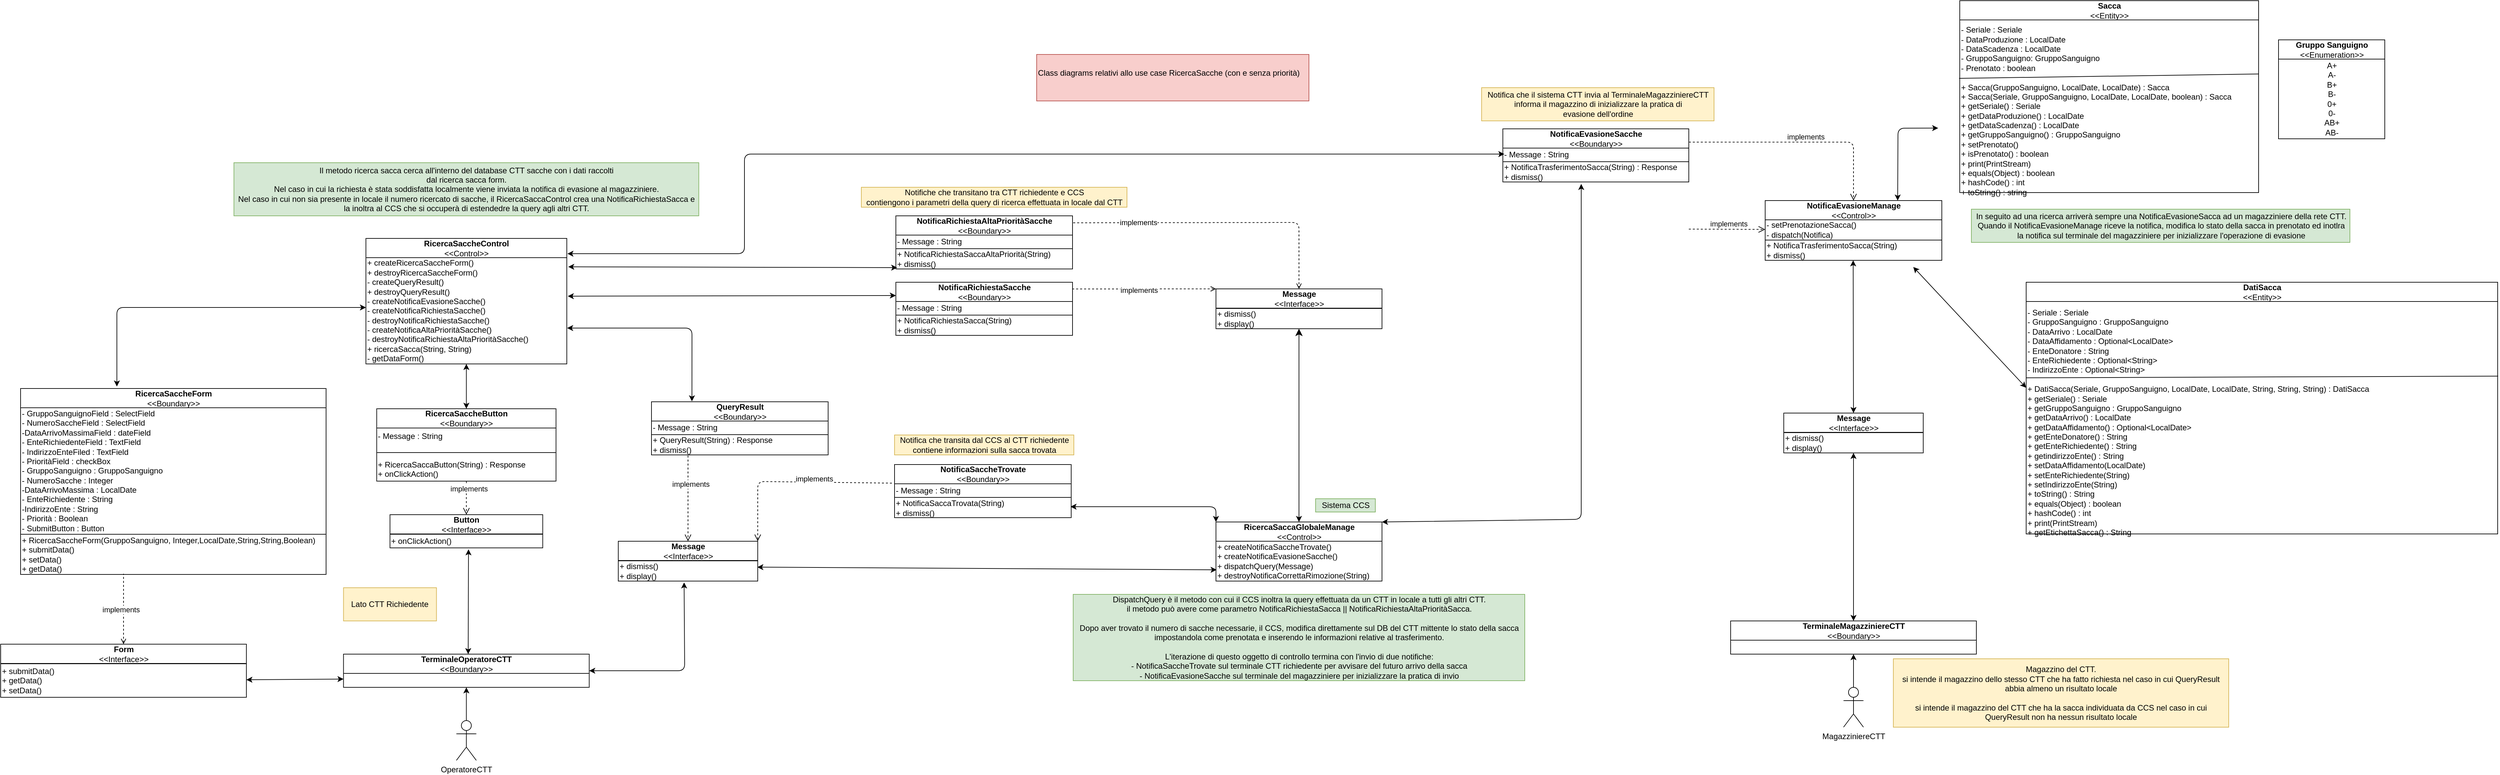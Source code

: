 <mxfile version="14.6.13" type="device"><diagram id="e_dbXlc_lvqXinsL1917" name="Page-1"><mxGraphModel dx="1935" dy="-619" grid="1" gridSize="10" guides="1" tooltips="1" connect="1" arrows="1" fold="1" page="1" pageScale="1" pageWidth="827" pageHeight="1169" math="0" shadow="0"><root><mxCell id="0"/><mxCell id="1" parent="0"/><mxCell id="uByaKe2yQN0I9bb7fZpA-125" value="RicercaSaccheForm&lt;br&gt;&lt;span style=&quot;font-weight: 400&quot;&gt;&amp;lt;&amp;lt;Boundary&amp;gt;&amp;gt;&lt;/span&gt;" style="swimlane;fontStyle=1;align=center;verticalAlign=middle;childLayout=stackLayout;horizontal=1;startSize=29;horizontalStack=0;resizeParent=1;resizeParentMax=0;resizeLast=0;collapsible=0;marginBottom=0;html=1;" parent="1" vertex="1"><mxGeometry x="-190" y="1753" width="460" height="280" as="geometry"/></mxCell><mxCell id="uByaKe2yQN0I9bb7fZpA-126" value="- GruppoSanguignoField : SelectField&lt;span&gt;&lt;br&gt;&lt;/span&gt;- NumeroSaccheField : SelectField&lt;br&gt;&lt;span&gt;-DataArrivoMassimaField : dateField&lt;br&gt;- EnteRichiedenteField : TextField&lt;/span&gt;&lt;br&gt;&lt;div&gt;- IndirizzoEnteFiled : TextField&lt;/div&gt;&lt;div&gt;- PrioritàField : checkBox&lt;/div&gt;&lt;div&gt;&lt;div&gt;- GruppoSanguigno : GruppoSanguigno&lt;/div&gt;&lt;div&gt;- NumeroSacche : Integer&lt;/div&gt;&lt;/div&gt;&lt;div&gt;-DataArrivoMassima : LocalDate&amp;nbsp;&lt;br&gt;&lt;/div&gt;&lt;div&gt;- EnteRichiedente : String&lt;div&gt;-IndirizzoEnte : String&lt;/div&gt;&lt;/div&gt;&lt;div&gt;- Priorità : Boolean&lt;/div&gt;&lt;div&gt;- SubmitButton : Button&lt;/div&gt;" style="text;html=1;align=left;verticalAlign=middle;resizable=0;points=[];autosize=1;" parent="uByaKe2yQN0I9bb7fZpA-125" vertex="1"><mxGeometry y="29" width="460" height="190" as="geometry"/></mxCell><mxCell id="uByaKe2yQN0I9bb7fZpA-127" value="" style="line;strokeWidth=1;fillColor=none;align=left;verticalAlign=middle;spacingTop=-1;spacingLeft=3;spacingRight=3;rotatable=0;labelPosition=right;points=[];portConstraint=eastwest;" parent="uByaKe2yQN0I9bb7fZpA-125" vertex="1"><mxGeometry y="219" width="460" height="1" as="geometry"/></mxCell><mxCell id="uByaKe2yQN0I9bb7fZpA-128" value="&lt;div&gt;+&amp;nbsp;&lt;span style=&quot;text-align: center&quot;&gt;RicercaSaccheForm(GruppoSanguigno, Integer,LocalDate,String,String,Boolean&lt;/span&gt;&lt;span&gt;)&lt;/span&gt;&lt;/div&gt;&lt;div&gt;&lt;span&gt;+ submitData()&lt;/span&gt;&lt;/div&gt;&lt;div&gt;&lt;span&gt;+ setData()&lt;/span&gt;&lt;/div&gt;&lt;div&gt;&lt;span&gt;+ getData()&lt;/span&gt;&lt;/div&gt;" style="text;html=1;align=left;verticalAlign=middle;resizable=0;points=[];autosize=1;" parent="uByaKe2yQN0I9bb7fZpA-125" vertex="1"><mxGeometry y="220" width="460" height="60" as="geometry"/></mxCell><mxCell id="uByaKe2yQN0I9bb7fZpA-129" value="TerminaleOperatoreCTT&lt;br&gt;&lt;span style=&quot;font-weight: 400&quot;&gt;&amp;lt;&amp;lt;Boundary&amp;gt;&amp;gt;&lt;/span&gt;" style="swimlane;fontStyle=1;align=center;verticalAlign=middle;childLayout=stackLayout;horizontal=1;startSize=29;horizontalStack=0;resizeParent=1;resizeParentMax=0;resizeLast=0;collapsible=0;marginBottom=0;html=1;" parent="1" vertex="1"><mxGeometry x="296.25" y="2153" width="370" height="50" as="geometry"/></mxCell><mxCell id="uByaKe2yQN0I9bb7fZpA-130" value="NotificaRichiestaSacche&lt;br&gt;&lt;span style=&quot;font-weight: 400&quot;&gt;&amp;lt;&amp;lt;Boundary&amp;gt;&amp;gt;&lt;/span&gt;" style="swimlane;fontStyle=1;align=center;verticalAlign=middle;childLayout=stackLayout;horizontal=1;startSize=29;horizontalStack=0;resizeParent=1;resizeParentMax=0;resizeLast=0;collapsible=0;marginBottom=0;html=1;" parent="1" vertex="1"><mxGeometry x="1128" y="1593" width="266" height="80" as="geometry"/></mxCell><mxCell id="uByaKe2yQN0I9bb7fZpA-131" value="- Message : String" style="text;html=1;align=left;verticalAlign=middle;resizable=0;points=[];autosize=1;" parent="uByaKe2yQN0I9bb7fZpA-130" vertex="1"><mxGeometry y="29" width="266" height="20" as="geometry"/></mxCell><mxCell id="uByaKe2yQN0I9bb7fZpA-132" value="" style="line;strokeWidth=1;fillColor=none;align=left;verticalAlign=middle;spacingTop=-1;spacingLeft=3;spacingRight=3;rotatable=0;labelPosition=right;points=[];portConstraint=eastwest;" parent="uByaKe2yQN0I9bb7fZpA-130" vertex="1"><mxGeometry y="49" width="266" height="1" as="geometry"/></mxCell><mxCell id="uByaKe2yQN0I9bb7fZpA-133" value="+ NotificaRichiestaSacca(String)&lt;br&gt;+ dismiss()" style="text;html=1;align=left;verticalAlign=middle;resizable=0;points=[];autosize=1;" parent="uByaKe2yQN0I9bb7fZpA-130" vertex="1"><mxGeometry y="50" width="266" height="30" as="geometry"/></mxCell><mxCell id="uByaKe2yQN0I9bb7fZpA-134" style="edgeStyle=orthogonalEdgeStyle;rounded=0;orthogonalLoop=1;jettySize=auto;html=1;entryX=0.5;entryY=1;entryDx=0;entryDy=0;" parent="1" source="uByaKe2yQN0I9bb7fZpA-152" target="uByaKe2yQN0I9bb7fZpA-129" edge="1"><mxGeometry relative="1" as="geometry"><mxPoint x="815.0" y="2052" as="sourcePoint"/><mxPoint x="815" y="2102" as="targetPoint"/></mxGeometry></mxCell><mxCell id="uByaKe2yQN0I9bb7fZpA-136" value="" style="endArrow=classic;html=1;startArrow=classic;startFill=1;" parent="1" edge="1"><mxGeometry width="50" height="50" relative="1" as="geometry"><mxPoint x="330" y="1631" as="sourcePoint"/><mxPoint x="-45" y="1750" as="targetPoint"/><Array as="points"><mxPoint x="-45" y="1631"/></Array></mxGeometry></mxCell><mxCell id="uByaKe2yQN0I9bb7fZpA-137" value="" style="endArrow=classic;startArrow=classic;html=1;entryX=0.514;entryY=1.107;entryDx=0;entryDy=0;entryPerimeter=0;" parent="1" target="uByaKe2yQN0I9bb7fZpA-141" edge="1"><mxGeometry width="50" height="50" relative="1" as="geometry"><mxPoint x="484" y="2153" as="sourcePoint"/><mxPoint x="1180" y="1782" as="targetPoint"/></mxGeometry></mxCell><mxCell id="uByaKe2yQN0I9bb7fZpA-138" value="" style="endArrow=classic;startArrow=classic;html=1;exitX=0;exitY=0.75;exitDx=0;exitDy=0;" parent="1" source="uByaKe2yQN0I9bb7fZpA-129" target="uByaKe2yQN0I9bb7fZpA-144" edge="1"><mxGeometry width="50" height="50" relative="1" as="geometry"><mxPoint x="284" y="2178.41" as="sourcePoint"/><mxPoint x="164" y="2177.41" as="targetPoint"/></mxGeometry></mxCell><mxCell id="uByaKe2yQN0I9bb7fZpA-139" value="Button&lt;br&gt;&lt;span style=&quot;font-weight: 400&quot;&gt;&amp;lt;&amp;lt;Interface&amp;gt;&amp;gt;&lt;/span&gt;" style="swimlane;fontStyle=1;align=center;verticalAlign=middle;childLayout=stackLayout;horizontal=1;startSize=29;horizontalStack=0;resizeParent=1;resizeParentMax=0;resizeLast=0;collapsible=0;marginBottom=0;html=1;" parent="1" vertex="1"><mxGeometry x="366.25" y="1943" width="230" height="50" as="geometry"/></mxCell><mxCell id="uByaKe2yQN0I9bb7fZpA-140" value="" style="line;strokeWidth=1;fillColor=none;align=left;verticalAlign=middle;spacingTop=-1;spacingLeft=3;spacingRight=3;rotatable=0;labelPosition=right;points=[];portConstraint=eastwest;" parent="uByaKe2yQN0I9bb7fZpA-139" vertex="1"><mxGeometry y="29" width="230" height="1" as="geometry"/></mxCell><mxCell id="uByaKe2yQN0I9bb7fZpA-141" value="+ onClickAction()" style="text;html=1;align=left;verticalAlign=middle;resizable=0;points=[];autosize=1;" parent="uByaKe2yQN0I9bb7fZpA-139" vertex="1"><mxGeometry y="30" width="230" height="20" as="geometry"/></mxCell><mxCell id="uByaKe2yQN0I9bb7fZpA-142" value="Form&lt;br&gt;&lt;span style=&quot;font-weight: 400&quot;&gt;&amp;lt;&amp;lt;Interface&amp;gt;&amp;gt;&lt;/span&gt;" style="swimlane;fontStyle=1;align=center;verticalAlign=middle;childLayout=stackLayout;horizontal=1;startSize=29;horizontalStack=0;resizeParent=1;resizeParentMax=0;resizeLast=0;collapsible=0;marginBottom=0;html=1;" parent="1" vertex="1"><mxGeometry x="-220" y="2138" width="370" height="80" as="geometry"/></mxCell><mxCell id="uByaKe2yQN0I9bb7fZpA-143" value="" style="line;strokeWidth=1;fillColor=none;align=left;verticalAlign=middle;spacingTop=-1;spacingLeft=3;spacingRight=3;rotatable=0;labelPosition=right;points=[];portConstraint=eastwest;" parent="uByaKe2yQN0I9bb7fZpA-142" vertex="1"><mxGeometry y="29" width="370" height="1" as="geometry"/></mxCell><mxCell id="uByaKe2yQN0I9bb7fZpA-144" value="+ submitData()&lt;br&gt;+ getData()&lt;br&gt;+ setData()" style="text;html=1;align=left;verticalAlign=middle;resizable=0;points=[];autosize=1;" parent="uByaKe2yQN0I9bb7fZpA-142" vertex="1"><mxGeometry y="30" width="370" height="50" as="geometry"/></mxCell><mxCell id="uByaKe2yQN0I9bb7fZpA-145" value="implements" style="html=1;verticalAlign=bottom;endArrow=none;dashed=1;endSize=8;exitX=0.5;exitY=0;exitDx=0;exitDy=0;endFill=0;startArrow=open;startFill=0;entryX=0.337;entryY=0.983;entryDx=0;entryDy=0;entryPerimeter=0;" parent="1" source="uByaKe2yQN0I9bb7fZpA-142" target="uByaKe2yQN0I9bb7fZpA-128" edge="1"><mxGeometry x="-0.198" y="4" relative="1" as="geometry"><mxPoint x="307.6" y="1812" as="sourcePoint"/><mxPoint x="-32" y="1990" as="targetPoint"/><mxPoint as="offset"/></mxGeometry></mxCell><mxCell id="uByaKe2yQN0I9bb7fZpA-146" value="Class diagrams relativi allo use case RicercaSacche (con e senza priorità)&lt;br&gt;&amp;nbsp;" style="text;html=1;strokeColor=#b85450;fillColor=#f8cecc;align=left;verticalAlign=middle;whiteSpace=wrap;rounded=0;" parent="1" vertex="1"><mxGeometry x="1340" y="1250" width="410" height="70" as="geometry"/></mxCell><mxCell id="uByaKe2yQN0I9bb7fZpA-152" value="OperatoreCTT" style="shape=umlActor;verticalLabelPosition=bottom;verticalAlign=top;html=1;outlineConnect=0;" parent="1" vertex="1"><mxGeometry x="466.25" y="2253" width="30" height="60" as="geometry"/></mxCell><mxCell id="uByaKe2yQN0I9bb7fZpA-156" value="RicercaSaccheControl&lt;br&gt;&lt;span style=&quot;font-weight: 400&quot;&gt;&amp;lt;&amp;lt;Control&amp;gt;&amp;gt;&lt;/span&gt;" style="swimlane;fontStyle=1;align=center;verticalAlign=middle;childLayout=stackLayout;horizontal=1;startSize=29;horizontalStack=0;resizeParent=1;resizeParentMax=0;resizeLast=0;collapsible=0;marginBottom=0;html=1;" parent="1" vertex="1"><mxGeometry x="330" y="1527" width="302.5" height="189" as="geometry"/></mxCell><mxCell id="uByaKe2yQN0I9bb7fZpA-157" value="+ createRicercaSaccheForm()&lt;br&gt;+ destroyRicercaSaccheForm()&lt;br&gt;- createQueryResult()&lt;br&gt;+ destroyQueryResult()&lt;br&gt;- createNotificaEvasioneSacche()&lt;br&gt;- createNotificaRichiestaSacche()&lt;br&gt;- destroyNotificaRichiestaSacche()&lt;br&gt;- createNotificaAltaPrioritàSacche()&lt;br&gt;- destroyNotificaRichiestaAltaPrioritàSacche()&lt;br&gt;+ ricercaSacca(String, String)&lt;br&gt;- getDataForm()" style="text;html=1;align=left;verticalAlign=middle;resizable=0;points=[];autosize=1;" parent="uByaKe2yQN0I9bb7fZpA-156" vertex="1"><mxGeometry y="29" width="302.5" height="160" as="geometry"/></mxCell><mxCell id="uByaKe2yQN0I9bb7fZpA-158" value="" style="endArrow=classic;html=1;startArrow=classic;startFill=1;entryX=0;entryY=0.25;entryDx=0;entryDy=0;" parent="1" target="uByaKe2yQN0I9bb7fZpA-130" edge="1"><mxGeometry width="50" height="50" relative="1" as="geometry"><mxPoint x="634" y="1614" as="sourcePoint"/><mxPoint x="1300" y="1558" as="targetPoint"/><Array as="points"/></mxGeometry></mxCell><mxCell id="uByaKe2yQN0I9bb7fZpA-160" value="RicercaSaccaGlobaleManage&lt;br&gt;&lt;span style=&quot;font-weight: 400&quot;&gt;&amp;lt;&amp;lt;Control&amp;gt;&amp;gt;&lt;/span&gt;" style="swimlane;fontStyle=1;align=center;verticalAlign=middle;childLayout=stackLayout;horizontal=1;startSize=29;horizontalStack=0;resizeParent=1;resizeParentMax=0;resizeLast=0;collapsible=0;marginBottom=0;html=1;" parent="1" vertex="1"><mxGeometry x="1610" y="1954" width="250" height="89" as="geometry"/></mxCell><mxCell id="uByaKe2yQN0I9bb7fZpA-161" value="+ createNotificaSaccheTrovate()&lt;br&gt;+ createNotificaEvasioneSacche()&lt;br&gt;+ dispatchQuery(Message)&lt;br&gt;+ destroyNotificaCorrettaRimozione(String)" style="text;html=1;align=left;verticalAlign=middle;resizable=0;points=[];autosize=1;" parent="uByaKe2yQN0I9bb7fZpA-160" vertex="1"><mxGeometry y="29" width="250" height="60" as="geometry"/></mxCell><mxCell id="uByaKe2yQN0I9bb7fZpA-166" value="TerminaleMagazziniereCTT&lt;br&gt;&lt;span style=&quot;font-weight: 400&quot;&gt;&amp;lt;&amp;lt;Boundary&amp;gt;&amp;gt;&lt;/span&gt;" style="swimlane;fontStyle=1;align=center;verticalAlign=middle;childLayout=stackLayout;horizontal=1;startSize=29;horizontalStack=0;resizeParent=1;resizeParentMax=0;resizeLast=0;collapsible=0;marginBottom=0;html=1;" parent="1" vertex="1"><mxGeometry x="2385" y="2103" width="370" height="50" as="geometry"/></mxCell><mxCell id="uByaKe2yQN0I9bb7fZpA-167" style="edgeStyle=orthogonalEdgeStyle;rounded=0;orthogonalLoop=1;jettySize=auto;html=1;entryX=0.5;entryY=1;entryDx=0;entryDy=0;" parent="1" source="uByaKe2yQN0I9bb7fZpA-178" target="uByaKe2yQN0I9bb7fZpA-166" edge="1"><mxGeometry relative="1" as="geometry"><mxPoint x="2910.0" y="2002" as="sourcePoint"/><mxPoint x="2910" y="2052" as="targetPoint"/></mxGeometry></mxCell><mxCell id="uByaKe2yQN0I9bb7fZpA-178" value="MagazziniereCTT" style="shape=umlActor;verticalLabelPosition=bottom;verticalAlign=top;html=1;outlineConnect=0;" parent="1" vertex="1"><mxGeometry x="2555" y="2203" width="30" height="60" as="geometry"/></mxCell><mxCell id="uByaKe2yQN0I9bb7fZpA-185" value="Message&lt;br&gt;&lt;span style=&quot;font-weight: 400&quot;&gt;&amp;lt;&amp;lt;Interface&amp;gt;&amp;gt;&lt;/span&gt;" style="swimlane;fontStyle=1;align=center;verticalAlign=middle;childLayout=stackLayout;horizontal=1;startSize=29;horizontalStack=0;resizeParent=1;resizeParentMax=0;resizeLast=0;collapsible=0;marginBottom=0;html=1;" parent="1" vertex="1"><mxGeometry x="1610" y="1603" width="250" height="60" as="geometry"/></mxCell><mxCell id="uByaKe2yQN0I9bb7fZpA-186" value="" style="line;strokeWidth=1;fillColor=none;align=left;verticalAlign=middle;spacingTop=-1;spacingLeft=3;spacingRight=3;rotatable=0;labelPosition=right;points=[];portConstraint=eastwest;" parent="uByaKe2yQN0I9bb7fZpA-185" vertex="1"><mxGeometry y="29" width="250" height="1" as="geometry"/></mxCell><mxCell id="uByaKe2yQN0I9bb7fZpA-187" value="+ dismiss()&lt;br&gt;+ display()" style="text;html=1;align=left;verticalAlign=middle;resizable=0;points=[];autosize=1;" parent="uByaKe2yQN0I9bb7fZpA-185" vertex="1"><mxGeometry y="30" width="250" height="30" as="geometry"/></mxCell><mxCell id="uByaKe2yQN0I9bb7fZpA-194" value="Lato CTT Richiedente" style="text;html=1;strokeColor=#d6b656;fillColor=#fff2cc;align=center;verticalAlign=middle;whiteSpace=wrap;rounded=0;" parent="1" vertex="1"><mxGeometry x="296.25" y="2053" width="140" height="50" as="geometry"/></mxCell><mxCell id="uByaKe2yQN0I9bb7fZpA-195" value="Magazzino del CTT.&lt;br&gt;si intende il magazzino dello stesso CTT che ha fatto richiesta nel caso in cui QueryResult abbia almeno un risultato locale&lt;br&gt;&lt;br&gt;si intende il magazzino del CTT che ha la sacca individuata da CCS nel caso in cui QueryResult non ha nessun risultato locale" style="text;html=1;strokeColor=#d6b656;fillColor=#fff2cc;align=center;verticalAlign=middle;whiteSpace=wrap;rounded=0;" parent="1" vertex="1"><mxGeometry x="2630" y="2160" width="505" height="103" as="geometry"/></mxCell><mxCell id="uByaKe2yQN0I9bb7fZpA-196" value="Notifiche che transitano tra CTT richiedente e CCS&lt;br&gt;contiengono i parametri della query di ricerca effettuata in locale dal CTT" style="text;html=1;align=center;verticalAlign=middle;resizable=0;points=[];autosize=1;fillColor=#fff2cc;strokeColor=#d6b656;" parent="1" vertex="1"><mxGeometry x="1076" y="1450" width="400" height="30" as="geometry"/></mxCell><mxCell id="uByaKe2yQN0I9bb7fZpA-197" value="" style="endArrow=open;startArrow=none;html=1;entryX=0;entryY=0;entryDx=0;entryDy=0;dashed=1;endFill=0;startFill=0;exitX=0.998;exitY=0.127;exitDx=0;exitDy=0;exitPerimeter=0;" parent="1" source="uByaKe2yQN0I9bb7fZpA-130" target="uByaKe2yQN0I9bb7fZpA-185" edge="1"><mxGeometry width="50" height="50" relative="1" as="geometry"><mxPoint x="1398" y="1603" as="sourcePoint"/><mxPoint x="1850" y="1833" as="targetPoint"/></mxGeometry></mxCell><mxCell id="uByaKe2yQN0I9bb7fZpA-198" value="implements" style="edgeLabel;html=1;align=center;verticalAlign=middle;resizable=0;points=[];" parent="uByaKe2yQN0I9bb7fZpA-197" vertex="1" connectable="0"><mxGeometry x="-0.077" y="-2" relative="1" as="geometry"><mxPoint as="offset"/></mxGeometry></mxCell><mxCell id="uByaKe2yQN0I9bb7fZpA-199" value="NotificaSaccheTrovate&lt;br&gt;&lt;span style=&quot;font-weight: 400&quot;&gt;&amp;lt;&amp;lt;Boundary&amp;gt;&amp;gt;&lt;/span&gt;" style="swimlane;fontStyle=1;align=center;verticalAlign=middle;childLayout=stackLayout;horizontal=1;startSize=29;horizontalStack=0;resizeParent=1;resizeParentMax=0;resizeLast=0;collapsible=0;marginBottom=0;html=1;" parent="1" vertex="1"><mxGeometry x="1126" y="1867.5" width="266" height="80" as="geometry"/></mxCell><mxCell id="uByaKe2yQN0I9bb7fZpA-200" value="- Message : String" style="text;html=1;align=left;verticalAlign=middle;resizable=0;points=[];autosize=1;" parent="uByaKe2yQN0I9bb7fZpA-199" vertex="1"><mxGeometry y="29" width="266" height="20" as="geometry"/></mxCell><mxCell id="uByaKe2yQN0I9bb7fZpA-201" value="" style="line;strokeWidth=1;fillColor=none;align=left;verticalAlign=middle;spacingTop=-1;spacingLeft=3;spacingRight=3;rotatable=0;labelPosition=right;points=[];portConstraint=eastwest;" parent="uByaKe2yQN0I9bb7fZpA-199" vertex="1"><mxGeometry y="49" width="266" height="1" as="geometry"/></mxCell><mxCell id="uByaKe2yQN0I9bb7fZpA-202" value="+ NotificaSaccaTrovata(String)&lt;br&gt;+ dismiss()" style="text;html=1;align=left;verticalAlign=middle;resizable=0;points=[];autosize=1;" parent="uByaKe2yQN0I9bb7fZpA-199" vertex="1"><mxGeometry y="50" width="266" height="30" as="geometry"/></mxCell><mxCell id="uByaKe2yQN0I9bb7fZpA-203" value="Message&lt;br&gt;&lt;span style=&quot;font-weight: 400&quot;&gt;&amp;lt;&amp;lt;Interface&amp;gt;&amp;gt;&lt;/span&gt;" style="swimlane;fontStyle=1;align=center;verticalAlign=middle;childLayout=stackLayout;horizontal=1;startSize=29;horizontalStack=0;resizeParent=1;resizeParentMax=0;resizeLast=0;collapsible=0;marginBottom=0;html=1;" parent="1" vertex="1"><mxGeometry x="710" y="1983" width="210" height="60" as="geometry"/></mxCell><mxCell id="uByaKe2yQN0I9bb7fZpA-204" value="" style="line;strokeWidth=1;fillColor=none;align=left;verticalAlign=middle;spacingTop=-1;spacingLeft=3;spacingRight=3;rotatable=0;labelPosition=right;points=[];portConstraint=eastwest;" parent="uByaKe2yQN0I9bb7fZpA-203" vertex="1"><mxGeometry y="29" width="210" height="1" as="geometry"/></mxCell><mxCell id="uByaKe2yQN0I9bb7fZpA-205" value="+ dismiss()&lt;br&gt;+ display()" style="text;html=1;align=left;verticalAlign=middle;resizable=0;points=[];autosize=1;" parent="uByaKe2yQN0I9bb7fZpA-203" vertex="1"><mxGeometry y="30" width="210" height="30" as="geometry"/></mxCell><mxCell id="uByaKe2yQN0I9bb7fZpA-206" value="" style="endArrow=classic;startArrow=classic;html=1;entryX=0.472;entryY=1.067;entryDx=0;entryDy=0;exitX=1;exitY=0.5;exitDx=0;exitDy=0;entryPerimeter=0;" parent="1" source="uByaKe2yQN0I9bb7fZpA-129" target="uByaKe2yQN0I9bb7fZpA-205" edge="1"><mxGeometry width="50" height="50" relative="1" as="geometry"><mxPoint x="710.59" y="2176.2" as="sourcePoint"/><mxPoint x="710.0" y="2027" as="targetPoint"/><Array as="points"><mxPoint x="810" y="2178"/></Array></mxGeometry></mxCell><mxCell id="uByaKe2yQN0I9bb7fZpA-208" value="implements" style="html=1;verticalAlign=bottom;endArrow=open;dashed=1;endSize=8;exitX=-0.015;exitY=-0.05;exitDx=0;exitDy=0;exitPerimeter=0;entryX=1;entryY=0;entryDx=0;entryDy=0;" parent="1" source="uByaKe2yQN0I9bb7fZpA-200" target="uByaKe2yQN0I9bb7fZpA-203" edge="1"><mxGeometry x="-0.198" y="4" relative="1" as="geometry"><mxPoint x="812.14" y="1883.12" as="sourcePoint"/><mxPoint x="809.997" y="1983" as="targetPoint"/><mxPoint as="offset"/><Array as="points"><mxPoint x="920" y="1893"/></Array></mxGeometry></mxCell><mxCell id="uByaKe2yQN0I9bb7fZpA-209" value="implements" style="html=1;verticalAlign=bottom;endArrow=open;dashed=1;endSize=8;endFill=0;startArrow=none;startFill=0;exitX=1;exitY=0;exitDx=0;exitDy=0;" parent="1" target="arf849KEZ6TDRP6MJELR-2" edge="1"><mxGeometry x="0.045" relative="1" as="geometry"><mxPoint x="2322" y="1513" as="sourcePoint"/><mxPoint x="2120" y="1603" as="targetPoint"/><mxPoint y="1" as="offset"/><Array as="points"/></mxGeometry></mxCell><mxCell id="uByaKe2yQN0I9bb7fZpA-210" value="" style="html=1;verticalAlign=bottom;endArrow=classic;endSize=8;endFill=1;startArrow=classic;startFill=1;strokeWidth=1;exitX=0.5;exitY=0;exitDx=0;exitDy=0;" parent="1" source="uByaKe2yQN0I9bb7fZpA-160" target="uByaKe2yQN0I9bb7fZpA-187" edge="1"><mxGeometry x="-0.198" y="4" relative="1" as="geometry"><mxPoint x="1715" y="1981" as="sourcePoint"/><mxPoint x="1637" y="1823" as="targetPoint"/><mxPoint as="offset"/><Array as="points"/></mxGeometry></mxCell><mxCell id="uByaKe2yQN0I9bb7fZpA-211" value="" style="endArrow=classic;startArrow=classic;html=1;entryX=0;entryY=0;entryDx=0;entryDy=0;" parent="1" target="uByaKe2yQN0I9bb7fZpA-160" edge="1"><mxGeometry width="50" height="50" relative="1" as="geometry"><mxPoint x="1391" y="1931" as="sourcePoint"/><mxPoint x="1867" y="1879" as="targetPoint"/><Array as="points"><mxPoint x="1610" y="1931"/></Array></mxGeometry></mxCell><mxCell id="uByaKe2yQN0I9bb7fZpA-212" value="Notifica che transita dal CCS al CTT richiedente&lt;br&gt;contiene informazioni sulla sacca trovata" style="text;html=1;align=center;verticalAlign=middle;resizable=0;points=[];autosize=1;fillColor=#fff2cc;strokeColor=#d6b656;" parent="1" vertex="1"><mxGeometry x="1126" y="1823" width="270" height="30" as="geometry"/></mxCell><mxCell id="uByaKe2yQN0I9bb7fZpA-213" value="" style="endArrow=classic;startArrow=classic;html=1;exitX=0.997;exitY=0.3;exitDx=0;exitDy=0;exitPerimeter=0;entryX=0.004;entryY=0.717;entryDx=0;entryDy=0;entryPerimeter=0;" parent="1" source="uByaKe2yQN0I9bb7fZpA-205" target="uByaKe2yQN0I9bb7fZpA-161" edge="1"><mxGeometry width="50" height="50" relative="1" as="geometry"><mxPoint x="1360" y="1963" as="sourcePoint"/><mxPoint x="1487" y="2024" as="targetPoint"/></mxGeometry></mxCell><mxCell id="uByaKe2yQN0I9bb7fZpA-214" value="" style="endArrow=classic;startArrow=classic;html=1;exitX=0.5;exitY=0;exitDx=0;exitDy=0;" parent="1" source="uByaKe2yQN0I9bb7fZpA-166" target="uByaKe2yQN0I9bb7fZpA-278" edge="1"><mxGeometry width="50" height="50" relative="1" as="geometry"><mxPoint x="2685" y="1944" as="sourcePoint"/><mxPoint x="2569.62" y="1943.6" as="targetPoint"/></mxGeometry></mxCell><mxCell id="uByaKe2yQN0I9bb7fZpA-218" value="RicercaSaccheButton&lt;br&gt;&lt;span style=&quot;font-weight: 400&quot;&gt;&amp;lt;&amp;lt;Boundary&amp;gt;&amp;gt;&lt;/span&gt;" style="swimlane;fontStyle=1;align=center;verticalAlign=middle;childLayout=stackLayout;horizontal=1;startSize=29;horizontalStack=0;resizeParent=1;resizeParentMax=0;resizeLast=0;collapsible=0;marginBottom=0;html=1;" parent="1" vertex="1"><mxGeometry x="346.25" y="1783.5" width="270" height="109" as="geometry"/></mxCell><mxCell id="uByaKe2yQN0I9bb7fZpA-219" value="- Message : String&lt;br&gt;&lt;br&gt;&lt;br&gt;+ RicercaSaccaButton(String) : Response&lt;br&gt;+ onClickAction()" style="text;html=1;align=left;verticalAlign=middle;resizable=0;points=[];autosize=1;" parent="uByaKe2yQN0I9bb7fZpA-218" vertex="1"><mxGeometry y="29" width="270" height="80" as="geometry"/></mxCell><mxCell id="uByaKe2yQN0I9bb7fZpA-220" value="" style="endArrow=none;html=1;" parent="uByaKe2yQN0I9bb7fZpA-218" edge="1"><mxGeometry width="50" height="50" relative="1" as="geometry"><mxPoint y="66" as="sourcePoint"/><mxPoint x="270" y="66" as="targetPoint"/></mxGeometry></mxCell><mxCell id="uByaKe2yQN0I9bb7fZpA-221" value="implements" style="html=1;verticalAlign=bottom;endArrow=open;dashed=1;endSize=8;entryX=0.5;entryY=0;entryDx=0;entryDy=0;" parent="1" source="uByaKe2yQN0I9bb7fZpA-219" target="uByaKe2yQN0I9bb7fZpA-139" edge="1"><mxGeometry x="-0.198" y="4" relative="1" as="geometry"><mxPoint x="274.78" y="1878.62" as="sourcePoint"/><mxPoint x="430.246" y="1953" as="targetPoint"/><mxPoint as="offset"/></mxGeometry></mxCell><mxCell id="uByaKe2yQN0I9bb7fZpA-222" value="" style="endArrow=classic;html=1;entryX=0.5;entryY=0;entryDx=0;entryDy=0;startArrow=classic;startFill=1;" parent="1" source="uByaKe2yQN0I9bb7fZpA-157" target="uByaKe2yQN0I9bb7fZpA-218" edge="1"><mxGeometry width="50" height="50" relative="1" as="geometry"><mxPoint x="447.214" y="1612" as="sourcePoint"/><mxPoint x="338.5" y="1768.5" as="targetPoint"/><Array as="points"/></mxGeometry></mxCell><mxCell id="uByaKe2yQN0I9bb7fZpA-224" value="QueryResult&lt;br&gt;&lt;span style=&quot;font-weight: 400&quot;&gt;&amp;lt;&amp;lt;Boundary&amp;gt;&amp;gt;&lt;/span&gt;" style="swimlane;fontStyle=1;align=center;verticalAlign=middle;childLayout=stackLayout;horizontal=1;startSize=29;horizontalStack=0;resizeParent=1;resizeParentMax=0;resizeLast=0;collapsible=0;marginBottom=0;html=1;" parent="1" vertex="1"><mxGeometry x="760" y="1773" width="266" height="80" as="geometry"/></mxCell><mxCell id="uByaKe2yQN0I9bb7fZpA-225" value="- Message : String" style="text;html=1;align=left;verticalAlign=middle;resizable=0;points=[];autosize=1;" parent="uByaKe2yQN0I9bb7fZpA-224" vertex="1"><mxGeometry y="29" width="266" height="20" as="geometry"/></mxCell><mxCell id="uByaKe2yQN0I9bb7fZpA-226" value="" style="line;strokeWidth=1;fillColor=none;align=left;verticalAlign=middle;spacingTop=-1;spacingLeft=3;spacingRight=3;rotatable=0;labelPosition=right;points=[];portConstraint=eastwest;" parent="uByaKe2yQN0I9bb7fZpA-224" vertex="1"><mxGeometry y="49" width="266" height="1" as="geometry"/></mxCell><mxCell id="uByaKe2yQN0I9bb7fZpA-227" value="+ QueryResult(String) : Response&lt;br&gt;+ dismiss()" style="text;html=1;align=left;verticalAlign=middle;resizable=0;points=[];autosize=1;" parent="uByaKe2yQN0I9bb7fZpA-224" vertex="1"><mxGeometry y="50" width="266" height="30" as="geometry"/></mxCell><mxCell id="uByaKe2yQN0I9bb7fZpA-228" value="implements" style="html=1;verticalAlign=bottom;endArrow=open;dashed=1;endSize=8;entryX=0.5;entryY=0;entryDx=0;entryDy=0;" parent="1" target="uByaKe2yQN0I9bb7fZpA-203" edge="1"><mxGeometry x="-0.198" y="4" relative="1" as="geometry"><mxPoint x="815" y="1854" as="sourcePoint"/><mxPoint x="815" y="1977" as="targetPoint"/><mxPoint as="offset"/><Array as="points"/></mxGeometry></mxCell><mxCell id="uByaKe2yQN0I9bb7fZpA-229" value="" style="endArrow=classic;html=1;entryX=0.229;entryY=-0.008;entryDx=0;entryDy=0;startArrow=classic;startFill=1;entryPerimeter=0;" parent="1" target="uByaKe2yQN0I9bb7fZpA-224" edge="1"><mxGeometry width="50" height="50" relative="1" as="geometry"><mxPoint x="633" y="1662" as="sourcePoint"/><mxPoint x="754.06" y="1715.5" as="targetPoint"/><Array as="points"><mxPoint x="821" y="1662"/></Array></mxGeometry></mxCell><mxCell id="uByaKe2yQN0I9bb7fZpA-234" value="DispatchQuery è il metodo con cui il CCS inoltra la query effettuata da un CTT in locale a tutti gli altri CTT.&lt;br&gt;il metodo può avere come parametro NotificaRichiestaSacca || NotificaRichiestaAltaPrioritàSacca.&lt;br&gt;&lt;br&gt;Dopo aver trovato il numero di sacche necessarie, il CCS, modifica direttamente sul DB del CTT mittente lo stato della sacca&lt;br&gt;impostandola come prenotata e inserendo le informazioni relative al trasferimento.&lt;br&gt;&lt;br&gt;L'iterazione di questo oggetto di controllo termina con l'invio di due notifiche:&lt;br&gt;- NotificaSaccheTrovate sul terminale CTT richiedente per avvisare del futuro arrivo della sacca&lt;br&gt;- NotificaEvasioneSacche sul terminale del magazziniere per inizializzare la pratica di invio" style="text;html=1;align=center;verticalAlign=middle;resizable=0;points=[];autosize=1;fillColor=#d5e8d4;strokeColor=#82b366;" parent="1" vertex="1"><mxGeometry x="1395" y="2063" width="680" height="130" as="geometry"/></mxCell><mxCell id="uByaKe2yQN0I9bb7fZpA-235" value="Sistema CCS" style="text;html=1;align=center;verticalAlign=middle;resizable=0;points=[];autosize=1;fillColor=#d5e8d4;strokeColor=#82b366;" parent="1" vertex="1"><mxGeometry x="1760" y="1919" width="90" height="20" as="geometry"/></mxCell><mxCell id="uByaKe2yQN0I9bb7fZpA-247" value="NotificaRichiestaAltaPrioritàSacche&lt;br&gt;&lt;span style=&quot;font-weight: 400&quot;&gt;&amp;lt;&amp;lt;Boundary&amp;gt;&amp;gt;&lt;/span&gt;" style="swimlane;fontStyle=1;align=center;verticalAlign=middle;childLayout=stackLayout;horizontal=1;startSize=29;horizontalStack=0;resizeParent=1;resizeParentMax=0;resizeLast=0;collapsible=0;marginBottom=0;html=1;" parent="1" vertex="1"><mxGeometry x="1128" y="1493" width="266" height="80" as="geometry"/></mxCell><mxCell id="uByaKe2yQN0I9bb7fZpA-248" value="- Message : String" style="text;html=1;align=left;verticalAlign=middle;resizable=0;points=[];autosize=1;" parent="uByaKe2yQN0I9bb7fZpA-247" vertex="1"><mxGeometry y="29" width="266" height="20" as="geometry"/></mxCell><mxCell id="uByaKe2yQN0I9bb7fZpA-249" value="" style="line;strokeWidth=1;fillColor=none;align=left;verticalAlign=middle;spacingTop=-1;spacingLeft=3;spacingRight=3;rotatable=0;labelPosition=right;points=[];portConstraint=eastwest;" parent="uByaKe2yQN0I9bb7fZpA-247" vertex="1"><mxGeometry y="49" width="266" height="1" as="geometry"/></mxCell><mxCell id="uByaKe2yQN0I9bb7fZpA-250" value="+ NotificaRichiestaSaccaAltaPriorità(String)&lt;br&gt;+ dismiss()" style="text;html=1;align=left;verticalAlign=middle;resizable=0;points=[];autosize=1;" parent="uByaKe2yQN0I9bb7fZpA-247" vertex="1"><mxGeometry y="50" width="266" height="30" as="geometry"/></mxCell><mxCell id="uByaKe2yQN0I9bb7fZpA-263" value="" style="endArrow=open;startArrow=none;html=1;entryX=0.5;entryY=0;entryDx=0;entryDy=0;dashed=1;endFill=0;startFill=0;exitX=1.004;exitY=0.131;exitDx=0;exitDy=0;exitPerimeter=0;" parent="1" source="uByaKe2yQN0I9bb7fZpA-247" target="uByaKe2yQN0I9bb7fZpA-185" edge="1"><mxGeometry width="50" height="50" relative="1" as="geometry"><mxPoint x="1400" y="1504" as="sourcePoint"/><mxPoint x="1630.0" y="1503" as="targetPoint"/><Array as="points"><mxPoint x="1735" y="1503"/></Array></mxGeometry></mxCell><mxCell id="uByaKe2yQN0I9bb7fZpA-264" value="implements" style="edgeLabel;html=1;align=center;verticalAlign=middle;resizable=0;points=[];" parent="uByaKe2yQN0I9bb7fZpA-263" vertex="1" connectable="0"><mxGeometry x="-0.077" y="-2" relative="1" as="geometry"><mxPoint x="-105.1" y="-1.98" as="offset"/></mxGeometry></mxCell><mxCell id="uByaKe2yQN0I9bb7fZpA-266" value="" style="endArrow=classic;html=1;startArrow=classic;startFill=1;entryX=0.008;entryY=0.45;entryDx=0;entryDy=0;entryPerimeter=0;exitX=1.003;exitY=0.122;exitDx=0;exitDy=0;exitPerimeter=0;" parent="1" source="uByaKe2yQN0I9bb7fZpA-156" target="KdZ30rMTQwzlft_v6IN7-3" edge="1"><mxGeometry width="50" height="50" relative="1" as="geometry"><mxPoint x="634" y="1562" as="sourcePoint"/><mxPoint x="1128" y="1561" as="targetPoint"/><Array as="points"><mxPoint x="900" y="1550"/><mxPoint x="900" y="1400"/><mxPoint x="1930" y="1400"/></Array></mxGeometry></mxCell><mxCell id="uByaKe2yQN0I9bb7fZpA-274" value="" style="endArrow=classic;startArrow=classic;html=1;exitX=1;exitY=0;exitDx=0;exitDy=0;" parent="1" source="uByaKe2yQN0I9bb7fZpA-160" edge="1"><mxGeometry width="50" height="50" relative="1" as="geometry"><mxPoint x="2000.27" y="1962.5" as="sourcePoint"/><mxPoint x="2160" y="1445" as="targetPoint"/><Array as="points"><mxPoint x="2160" y="1950"/></Array></mxGeometry></mxCell><mxCell id="uByaKe2yQN0I9bb7fZpA-276" value="Message&lt;br&gt;&lt;span style=&quot;font-weight: 400&quot;&gt;&amp;lt;&amp;lt;Interface&amp;gt;&amp;gt;&lt;/span&gt;" style="swimlane;fontStyle=1;align=center;verticalAlign=middle;childLayout=stackLayout;horizontal=1;startSize=29;horizontalStack=0;resizeParent=1;resizeParentMax=0;resizeLast=0;collapsible=0;marginBottom=0;html=1;" parent="1" vertex="1"><mxGeometry x="2465" y="1790" width="210" height="60" as="geometry"/></mxCell><mxCell id="uByaKe2yQN0I9bb7fZpA-277" value="" style="line;strokeWidth=1;fillColor=none;align=left;verticalAlign=middle;spacingTop=-1;spacingLeft=3;spacingRight=3;rotatable=0;labelPosition=right;points=[];portConstraint=eastwest;" parent="uByaKe2yQN0I9bb7fZpA-276" vertex="1"><mxGeometry y="29" width="210" height="1" as="geometry"/></mxCell><mxCell id="uByaKe2yQN0I9bb7fZpA-278" value="+ dismiss()&lt;br&gt;+ display()" style="text;html=1;align=left;verticalAlign=middle;resizable=0;points=[];autosize=1;" parent="uByaKe2yQN0I9bb7fZpA-276" vertex="1"><mxGeometry y="30" width="210" height="30" as="geometry"/></mxCell><mxCell id="KdZ30rMTQwzlft_v6IN7-2" value="NotificaEvasioneSacche&lt;br&gt;&lt;span style=&quot;font-weight: 400&quot;&gt;&amp;lt;&amp;lt;Boundary&amp;gt;&amp;gt;&lt;/span&gt;" style="swimlane;fontStyle=1;align=center;verticalAlign=middle;childLayout=stackLayout;horizontal=1;startSize=29;horizontalStack=0;resizeParent=1;resizeParentMax=0;resizeLast=0;collapsible=0;marginBottom=0;html=1;" parent="1" vertex="1"><mxGeometry x="2042" y="1362" width="280" height="80" as="geometry"/></mxCell><mxCell id="KdZ30rMTQwzlft_v6IN7-3" value="- Message : String" style="text;html=1;align=left;verticalAlign=middle;resizable=0;points=[];autosize=1;" parent="KdZ30rMTQwzlft_v6IN7-2" vertex="1"><mxGeometry y="29" width="280" height="20" as="geometry"/></mxCell><mxCell id="KdZ30rMTQwzlft_v6IN7-4" value="" style="line;strokeWidth=1;fillColor=none;align=left;verticalAlign=middle;spacingTop=-1;spacingLeft=3;spacingRight=3;rotatable=0;labelPosition=right;points=[];portConstraint=eastwest;" parent="KdZ30rMTQwzlft_v6IN7-2" vertex="1"><mxGeometry y="49" width="280" height="1" as="geometry"/></mxCell><mxCell id="KdZ30rMTQwzlft_v6IN7-5" value="+ NotificaTrasferimentoSacca(String) : Response&lt;br&gt;+ dismiss()" style="text;html=1;align=left;verticalAlign=middle;resizable=0;points=[];autosize=1;" parent="KdZ30rMTQwzlft_v6IN7-2" vertex="1"><mxGeometry y="50" width="280" height="30" as="geometry"/></mxCell><mxCell id="KdZ30rMTQwzlft_v6IN7-6" value="Notifica che il sistema CTT invia al TerminaleMagazziniereCTT&lt;br&gt;informa il magazzino di inizializzare la pratica di&lt;br&gt;evasione dell'ordine" style="text;html=1;align=center;verticalAlign=middle;resizable=0;points=[];autosize=1;fillColor=#fff2cc;strokeColor=#d6b656;" parent="1" vertex="1"><mxGeometry x="2010" y="1300" width="350" height="50" as="geometry"/></mxCell><mxCell id="KdZ30rMTQwzlft_v6IN7-7" value="" style="endArrow=classic;html=1;startArrow=classic;startFill=1;exitX=1.007;exitY=0.086;exitDx=0;exitDy=0;exitPerimeter=0;" parent="1" source="uByaKe2yQN0I9bb7fZpA-157" edge="1"><mxGeometry width="50" height="50" relative="1" as="geometry"><mxPoint x="644" y="1572" as="sourcePoint"/><mxPoint x="1130" y="1571" as="targetPoint"/><Array as="points"/></mxGeometry></mxCell><mxCell id="KdZ30rMTQwzlft_v6IN7-8" value="implements" style="html=1;verticalAlign=bottom;endArrow=open;dashed=1;endSize=8;endFill=0;startArrow=none;startFill=0;exitX=1;exitY=0.25;exitDx=0;exitDy=0;entryX=0.5;entryY=0;entryDx=0;entryDy=0;" parent="1" source="KdZ30rMTQwzlft_v6IN7-2" target="arf849KEZ6TDRP6MJELR-1" edge="1"><mxGeometry x="0.045" relative="1" as="geometry"><mxPoint x="2306" y="1847.787" as="sourcePoint"/><mxPoint x="2480" y="1382" as="targetPoint"/><mxPoint y="1" as="offset"/><Array as="points"><mxPoint x="2570" y="1382"/></Array></mxGeometry></mxCell><mxCell id="3AOLPM3WHDaGXpqtoDAp-4" value="Gruppo Sanguigno&lt;br&gt;&lt;span style=&quot;font-weight: 400&quot;&gt;&amp;lt;&amp;lt;Enumeration&amp;gt;&amp;gt;&lt;/span&gt;" style="swimlane;fontStyle=1;align=center;verticalAlign=middle;childLayout=stackLayout;horizontal=1;startSize=29;horizontalStack=0;resizeParent=1;resizeParentMax=0;resizeLast=0;collapsible=0;marginBottom=0;html=1;" parent="1" vertex="1"><mxGeometry x="3210" y="1228" width="160" height="149" as="geometry"/></mxCell><mxCell id="3AOLPM3WHDaGXpqtoDAp-5" value="&lt;div&gt;A+&lt;/div&gt;&lt;div&gt;A-&lt;/div&gt;&lt;div&gt;B+&lt;/div&gt;&lt;div&gt;B-&lt;/div&gt;&lt;div&gt;0+&lt;/div&gt;&lt;div&gt;0-&lt;/div&gt;&lt;div&gt;AB+&lt;/div&gt;&lt;div&gt;AB-&lt;/div&gt;" style="text;html=1;align=center;verticalAlign=middle;resizable=0;points=[];autosize=1;" parent="3AOLPM3WHDaGXpqtoDAp-4" vertex="1"><mxGeometry y="29" width="160" height="120" as="geometry"/></mxCell><mxCell id="3AOLPM3WHDaGXpqtoDAp-6" value="" style="endArrow=classic;html=1;entryX=0.75;entryY=0;entryDx=0;entryDy=0;startArrow=classic;startFill=1;exitX=0;exitY=0.731;exitDx=0;exitDy=0;exitPerimeter=0;" parent="1" target="arf849KEZ6TDRP6MJELR-1" edge="1"><mxGeometry width="50" height="50" relative="1" as="geometry"><mxPoint x="2697.5" y="1360.89" as="sourcePoint"/><mxPoint x="491.25" y="1793.5" as="targetPoint"/><Array as="points"><mxPoint x="2637" y="1361"/></Array></mxGeometry></mxCell><mxCell id="3AOLPM3WHDaGXpqtoDAp-7" value="Il metodo ricerca sacca cerca all'interno del database CTT sacche con i dati raccolti&lt;br&gt;dal ricerca sacca form.&lt;br&gt;Nel caso in cui la richiesta è stata soddisfatta localmente viene inviata la notifica di evasione al magazziniere.&lt;br&gt;Nel caso in cui non sia presente in locale il numero ricercato di sacche, il RicercaSaccaControl crea una NotificaRichiestaSacca e&lt;br&gt;la inoltra al CCS che si occuperà di estendedre la query agli altri CTT." style="text;html=1;align=center;verticalAlign=middle;resizable=0;points=[];autosize=1;fillColor=#d5e8d4;strokeColor=#82b366;" parent="1" vertex="1"><mxGeometry x="131.25" y="1413" width="700" height="80" as="geometry"/></mxCell><mxCell id="arf849KEZ6TDRP6MJELR-1" value="NotificaEvasioneManage&lt;br&gt;&lt;span style=&quot;font-weight: 400&quot;&gt;&amp;lt;&amp;lt;Control&amp;gt;&amp;gt;&lt;/span&gt;" style="swimlane;fontStyle=1;align=center;verticalAlign=middle;childLayout=stackLayout;horizontal=1;startSize=29;horizontalStack=0;resizeParent=1;resizeParentMax=0;resizeLast=0;collapsible=0;marginBottom=0;html=1;" parent="1" vertex="1"><mxGeometry x="2437" y="1470" width="266" height="90" as="geometry"/></mxCell><mxCell id="arf849KEZ6TDRP6MJELR-2" value="- setPrenotazioneSacca()&lt;br&gt;- dispatch(Notifica)" style="text;html=1;align=left;verticalAlign=middle;resizable=0;points=[];autosize=1;" parent="arf849KEZ6TDRP6MJELR-1" vertex="1"><mxGeometry y="29" width="266" height="30" as="geometry"/></mxCell><mxCell id="arf849KEZ6TDRP6MJELR-3" value="" style="line;strokeWidth=1;fillColor=none;align=left;verticalAlign=middle;spacingTop=-1;spacingLeft=3;spacingRight=3;rotatable=0;labelPosition=right;points=[];portConstraint=eastwest;" parent="arf849KEZ6TDRP6MJELR-1" vertex="1"><mxGeometry y="59" width="266" height="1" as="geometry"/></mxCell><mxCell id="arf849KEZ6TDRP6MJELR-4" value="+ NotificaTrasferimentoSacca(String)&lt;br&gt;+ dismiss()" style="text;html=1;align=left;verticalAlign=middle;resizable=0;points=[];autosize=1;" parent="arf849KEZ6TDRP6MJELR-1" vertex="1"><mxGeometry y="60" width="266" height="30" as="geometry"/></mxCell><mxCell id="arf849KEZ6TDRP6MJELR-5" value="" style="endArrow=classic;startArrow=classic;html=1;" parent="1" edge="1"><mxGeometry width="50" height="50" relative="1" as="geometry"><mxPoint x="2570" y="1790" as="sourcePoint"/><mxPoint x="2569.5" y="1560" as="targetPoint"/></mxGeometry></mxCell><mxCell id="arf849KEZ6TDRP6MJELR-7" value="In seguito ad una ricerca arriverà sempre una NotificaEvasioneSacca ad un magazziniere della rete CTT.&lt;br&gt;Quando il NotificaEvasioneManage riceve la notifica, modifica lo stato della sacca in prenotato ed inotlra&lt;br&gt;la notifica sul terminale del magazziniere per inizializzare l'operazione di evasione" style="text;html=1;align=center;verticalAlign=middle;resizable=0;points=[];autosize=1;fillColor=#d5e8d4;strokeColor=#82b366;" parent="1" vertex="1"><mxGeometry x="2747.5" y="1483" width="570" height="50" as="geometry"/></mxCell><mxCell id="HNiQap_KB-k8c6iik6lP-1" value="Sacca&lt;br&gt;&lt;span style=&quot;font-weight: 400&quot;&gt;&amp;lt;&amp;lt;Entity&amp;gt;&amp;gt;&lt;/span&gt;" style="swimlane;fontStyle=1;align=center;verticalAlign=middle;childLayout=stackLayout;horizontal=1;startSize=29;horizontalStack=0;resizeParent=1;resizeParentMax=0;resizeLast=0;collapsible=0;marginBottom=0;html=1;" parent="1" vertex="1"><mxGeometry x="2730" y="1169" width="450" height="289" as="geometry"/></mxCell><mxCell id="HNiQap_KB-k8c6iik6lP-2" value="&lt;br&gt;- Seriale : Seriale&lt;br&gt;- DataProduzione :&amp;nbsp;LocalDate&amp;nbsp;&lt;br&gt;- DataScadenza :&amp;nbsp;LocalDate&amp;nbsp;&lt;br&gt;- GruppoSanguigno: GruppoSanguigno&lt;br&gt;- Prenotato : boolean&lt;br&gt;&lt;br&gt;+ Sacca(GruppoSanguigno, LocalDate, LocalDate) : Sacca&lt;br&gt;+ Sacca(Seriale, GruppoSanguigno, LocalDate, LocalDate, boolean) : Sacca&lt;br&gt;+ getSeriale() : Seriale&lt;br&gt;+ getDataProduzione() :&amp;nbsp;LocalDate&amp;nbsp;&lt;br&gt;+ getDataScadenza() :&amp;nbsp;LocalDate&amp;nbsp;&lt;br&gt;+ getGruppoSanguigno() : GruppoSanguigno&lt;br&gt;+ setPrenotato()&lt;br&gt;+ isPrenotato() : boolean&lt;br&gt;+ print(PrintStream)&lt;br&gt;+ equals(Object) : boolean&lt;br&gt;+ hashCode() : int&lt;br&gt;+ toString() : string&lt;br&gt;" style="text;html=1;align=left;verticalAlign=middle;resizable=0;points=[];autosize=1;" parent="HNiQap_KB-k8c6iik6lP-1" vertex="1"><mxGeometry y="29" width="450" height="260" as="geometry"/></mxCell><mxCell id="HNiQap_KB-k8c6iik6lP-3" value="" style="endArrow=none;html=1;entryX=1.001;entryY=0.313;entryDx=0;entryDy=0;entryPerimeter=0;" parent="HNiQap_KB-k8c6iik6lP-1" target="HNiQap_KB-k8c6iik6lP-2" edge="1"><mxGeometry width="50" height="50" relative="1" as="geometry"><mxPoint x="-1" y="117" as="sourcePoint"/><mxPoint x="368" y="107" as="targetPoint"/></mxGeometry></mxCell><mxCell id="HNiQap_KB-k8c6iik6lP-4" value="DatiSacca&lt;br&gt;&lt;span style=&quot;font-weight: 400&quot;&gt;&amp;lt;&amp;lt;Entity&amp;gt;&amp;gt;&lt;/span&gt;" style="swimlane;fontStyle=1;align=center;verticalAlign=middle;childLayout=stackLayout;horizontal=1;startSize=29;horizontalStack=0;resizeParent=1;resizeParentMax=0;resizeLast=0;collapsible=0;marginBottom=0;html=1;" parent="1" vertex="1"><mxGeometry x="2830" y="1593" width="710" height="379" as="geometry"/></mxCell><mxCell id="HNiQap_KB-k8c6iik6lP-5" value="&lt;br&gt;-&amp;nbsp;Seriale : Seriale&lt;br&gt;- GruppoSanguigno : GruppoSanguigno&lt;br&gt;- DataArrivo : LocalDate&lt;br&gt;- DataAffidamento : Optional&amp;lt;LocalDate&amp;gt;&lt;br&gt;- EnteDonatore : String&lt;br&gt;- EnteRichiedente : Optional&amp;lt;String&amp;gt;&lt;br&gt;- IndirizzoEnte : Optional&amp;lt;String&amp;gt;&lt;br&gt;&lt;br&gt;+ DatiSacca(Seriale, GruppoSanguigno, LocalDate, LocalDate, String, String, String) : DatiSacca&lt;br&gt;+ getSeriale() : Seriale&lt;br&gt;+ getGruppoSanguigno : GruppoSanguigno&lt;br&gt;+ getDataArrivo() : LocalDate&lt;br&gt;+ getDataAffidamento() : Optional&amp;lt;LocalDate&amp;gt;&lt;br&gt;+ getEnteDonatore() : String&lt;br&gt;+ getEnteRichiedente() : String&lt;br&gt;+ getindirizzoEnte() : String&lt;br&gt;+ setDataAffidamento(LocalDate)&amp;nbsp;&lt;br&gt;+ setEnteRichiedente(String)&lt;br&gt;+ setIndirizzoEnte(String)&lt;br&gt;+ toString() : String&lt;br&gt;+ equals(Object) : boolean&lt;br&gt;+ hashCode() : int&lt;br&gt;+ print(PrintStream)&lt;br&gt;+ getEtichettaSacca() : String&lt;br&gt;" style="text;html=1;align=left;verticalAlign=middle;resizable=0;points=[];autosize=1;" parent="HNiQap_KB-k8c6iik6lP-4" vertex="1"><mxGeometry y="29" width="710" height="350" as="geometry"/></mxCell><mxCell id="HNiQap_KB-k8c6iik6lP-6" value="" style="endArrow=none;html=1;entryX=1.001;entryY=0.321;entryDx=0;entryDy=0;entryPerimeter=0;" parent="HNiQap_KB-k8c6iik6lP-4" target="HNiQap_KB-k8c6iik6lP-5" edge="1"><mxGeometry width="50" height="50" relative="1" as="geometry"><mxPoint y="143.91" as="sourcePoint"/><mxPoint x="301" y="143.91" as="targetPoint"/></mxGeometry></mxCell><mxCell id="HNiQap_KB-k8c6iik6lP-7" value="" style="endArrow=classic;html=1;startArrow=classic;startFill=1;exitX=0;exitY=0.371;exitDx=0;exitDy=0;exitPerimeter=0;" parent="1" source="HNiQap_KB-k8c6iik6lP-5" edge="1"><mxGeometry width="50" height="50" relative="1" as="geometry"><mxPoint x="2707.5" y="1370.89" as="sourcePoint"/><mxPoint x="2660" y="1570" as="targetPoint"/><Array as="points"/></mxGeometry></mxCell></root></mxGraphModel></diagram></mxfile>